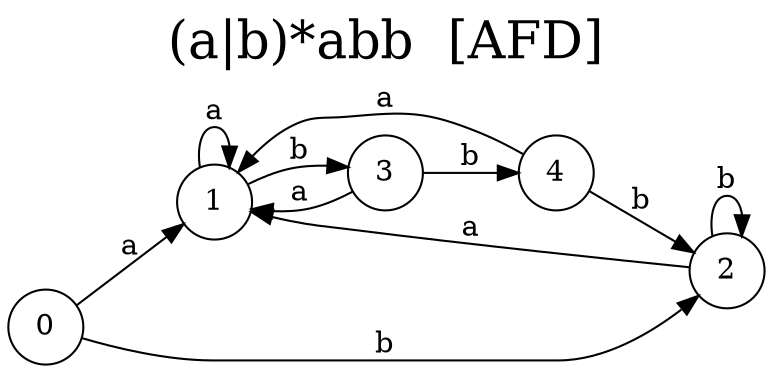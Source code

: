 digraph "Resultado Automata AFD" {
	label = "(a|b)*abb  [AFD]"
	labelloc  =  t
	fontsize  = 25
	rankdir=LR size="8,5"
	node [shape=doublecircle]
	node [shape=circle]
	0
	node [shape=none]
	node [shape=circle]
	0 -> 1[label="a"]
	0 -> 2[label="b"]
	2 -> 1[label="a"]
	2 -> 2[label="b"]
	1 -> 1[label="a"]
	1 -> 3[label="b"]
	3 -> 1[label="a"]
	3 -> 4[label="b"]
	4 -> 1[label="a"]
	4 -> 2[label="b"]
}
